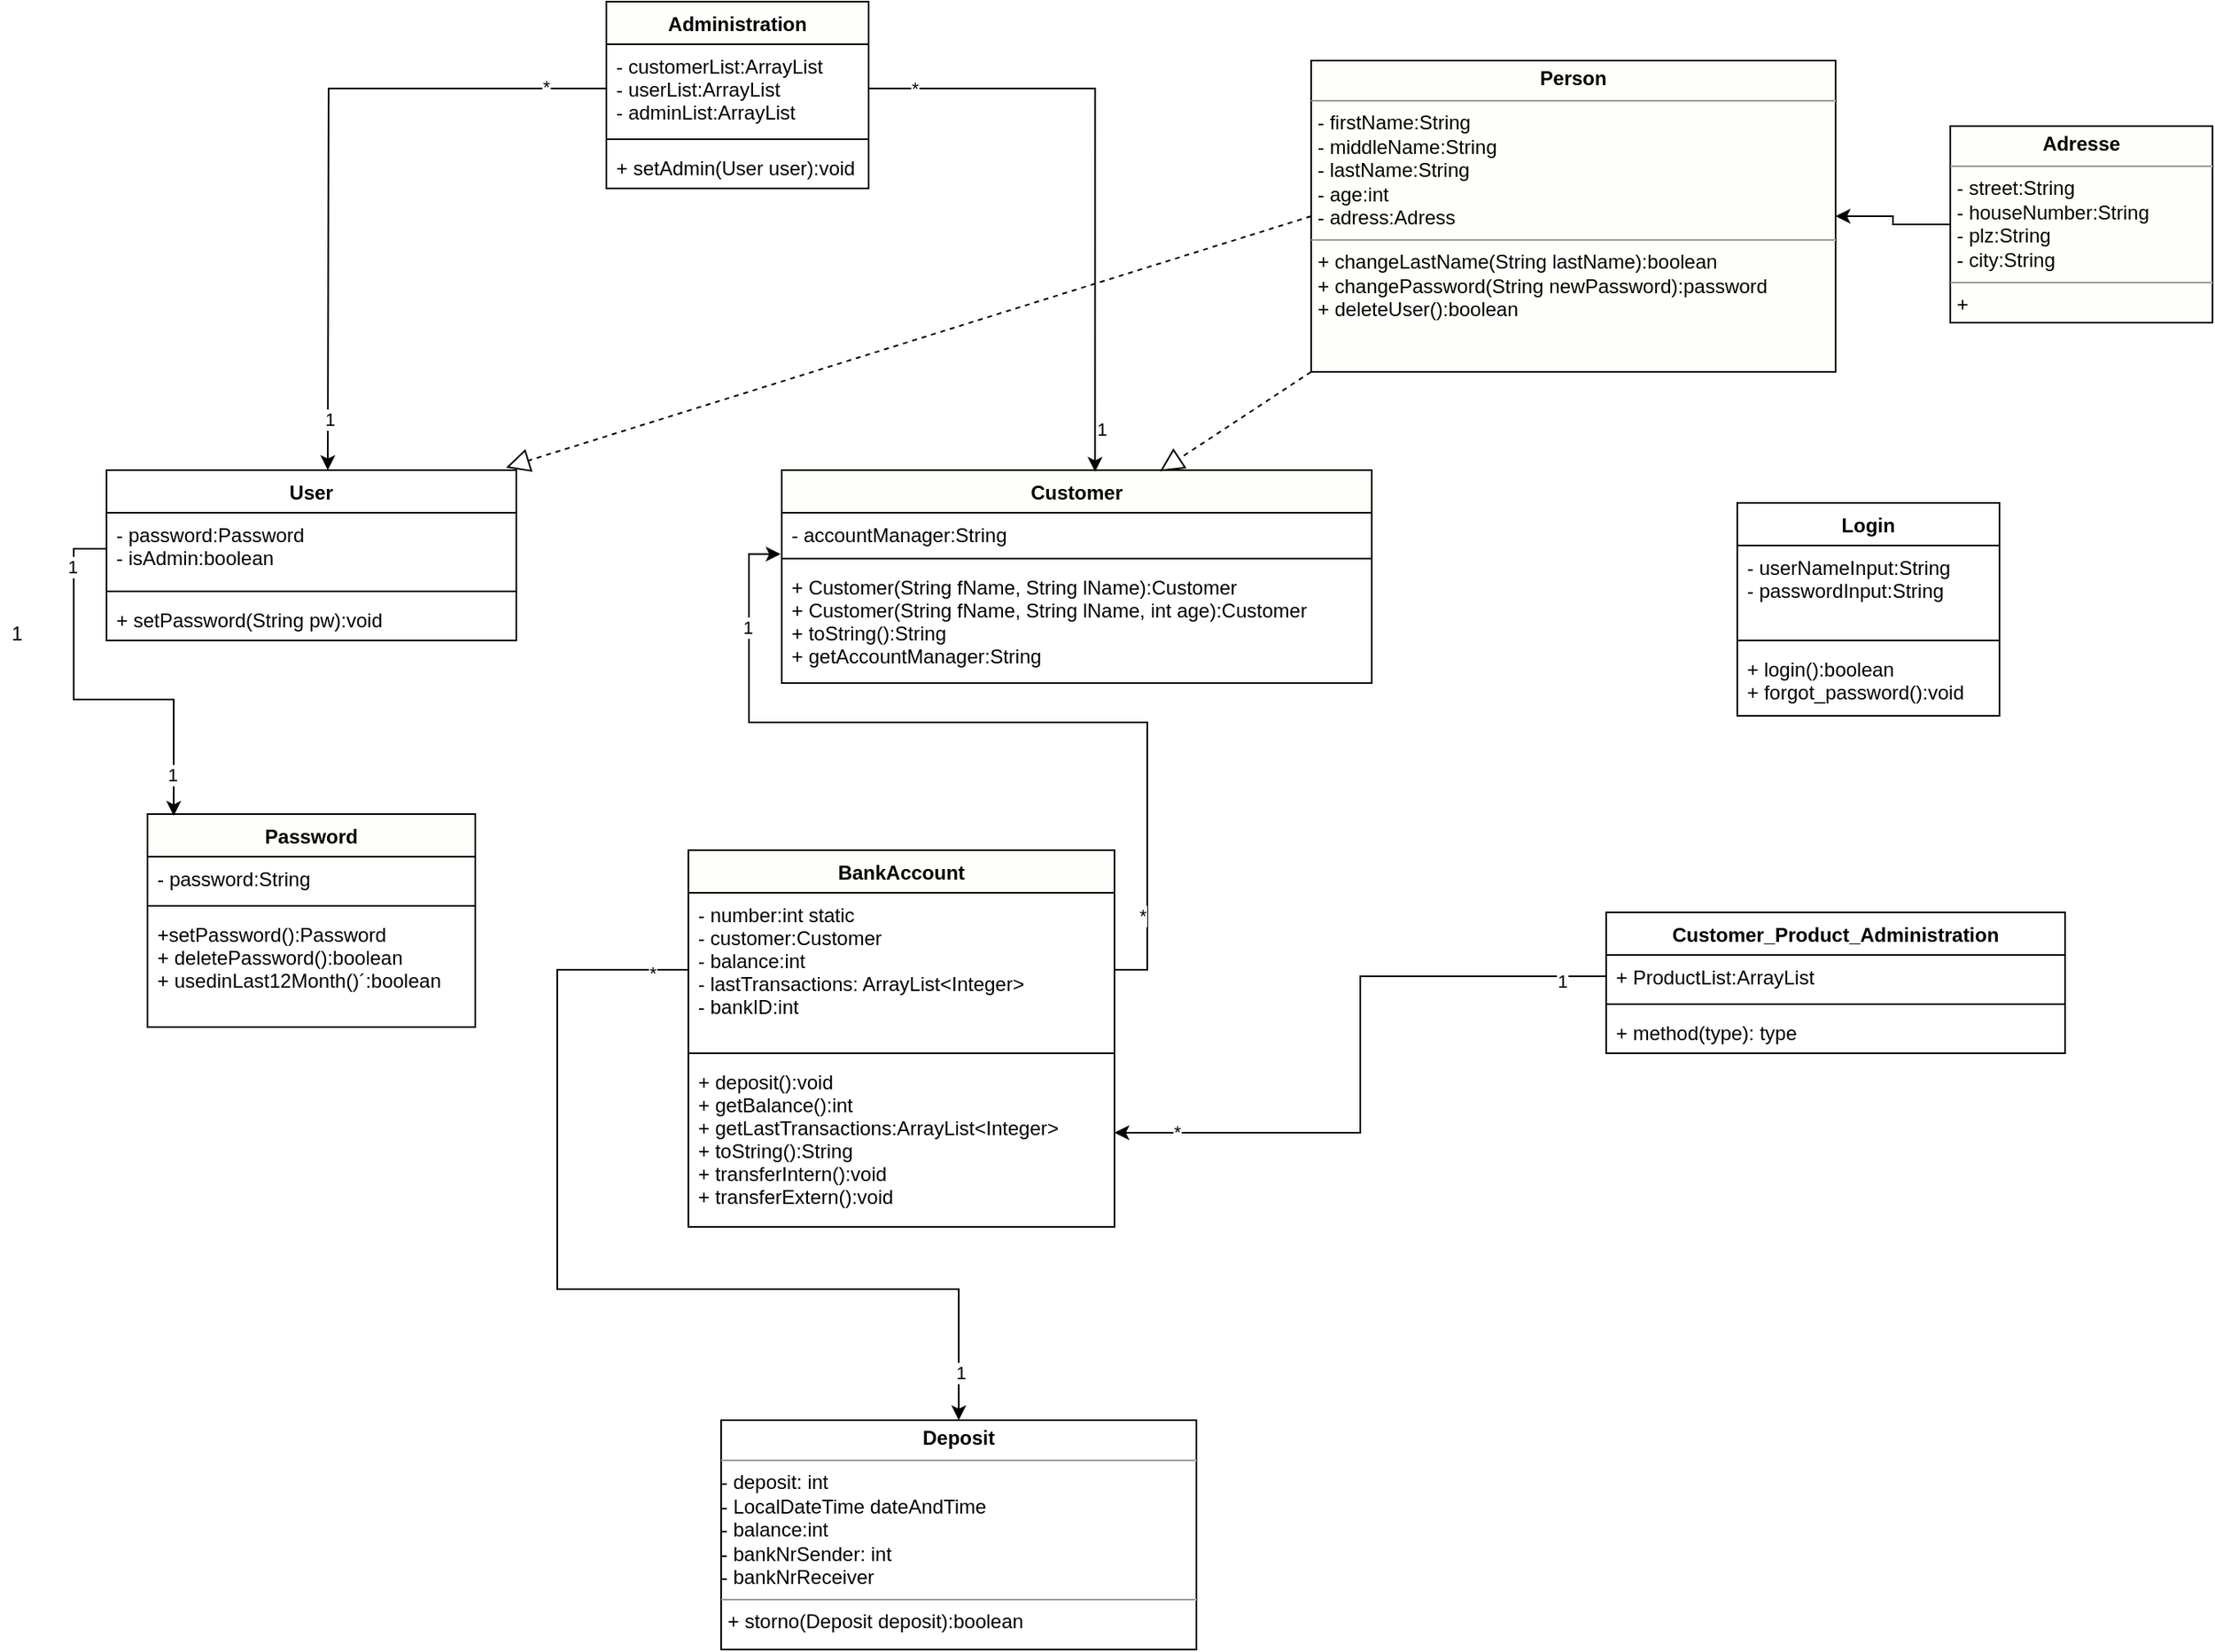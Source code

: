 <mxfile version="14.5.8" type="github" pages="3">
  <diagram id="5WvE_TeE9GjP7bDvHqvS" name="Classes">
    <mxGraphModel dx="1639" dy="2072" grid="1" gridSize="10" guides="1" tooltips="1" connect="1" arrows="1" fold="1" page="1" pageScale="1" pageWidth="827" pageHeight="1169" math="0" shadow="0">
      <root>
        <mxCell id="0" />
        <mxCell id="1" parent="0" />
        <mxCell id="yAYhWzeGtVgSM8NESJbi-16" value="Login" style="swimlane;fontStyle=1;align=center;verticalAlign=top;childLayout=stackLayout;horizontal=1;startSize=26;horizontalStack=0;resizeParent=1;resizeParentMax=0;resizeLast=0;collapsible=1;marginBottom=0;" parent="1" vertex="1">
          <mxGeometry x="1050" y="220" width="160" height="130" as="geometry" />
        </mxCell>
        <mxCell id="yAYhWzeGtVgSM8NESJbi-17" value="- userNameInput:String&#xa;- passwordInput:String" style="text;strokeColor=none;fillColor=none;align=left;verticalAlign=top;spacingLeft=4;spacingRight=4;overflow=hidden;rotatable=0;points=[[0,0.5],[1,0.5]];portConstraint=eastwest;" parent="yAYhWzeGtVgSM8NESJbi-16" vertex="1">
          <mxGeometry y="26" width="160" height="54" as="geometry" />
        </mxCell>
        <mxCell id="yAYhWzeGtVgSM8NESJbi-18" value="" style="line;strokeWidth=1;fillColor=none;align=left;verticalAlign=middle;spacingTop=-1;spacingLeft=3;spacingRight=3;rotatable=0;labelPosition=right;points=[];portConstraint=eastwest;" parent="yAYhWzeGtVgSM8NESJbi-16" vertex="1">
          <mxGeometry y="80" width="160" height="8" as="geometry" />
        </mxCell>
        <mxCell id="yAYhWzeGtVgSM8NESJbi-19" value="+ login():boolean&#xa;+ forgot_password():void&#xa;" style="text;strokeColor=none;fillColor=none;align=left;verticalAlign=top;spacingLeft=4;spacingRight=4;overflow=hidden;rotatable=0;points=[[0,0.5],[1,0.5]];portConstraint=eastwest;" parent="yAYhWzeGtVgSM8NESJbi-16" vertex="1">
          <mxGeometry y="88" width="160" height="42" as="geometry" />
        </mxCell>
        <mxCell id="QmFmvsBYAUK9m0hf4N-G-2" value="Password" style="swimlane;fontStyle=1;align=center;verticalAlign=top;childLayout=stackLayout;horizontal=1;startSize=26;horizontalStack=0;resizeParent=1;resizeParentMax=0;resizeLast=0;collapsible=1;marginBottom=0;fillColor=#FEFFFA;" parent="1" vertex="1">
          <mxGeometry x="80" y="410" width="200" height="130" as="geometry" />
        </mxCell>
        <mxCell id="QmFmvsBYAUK9m0hf4N-G-3" value="- password:String" style="text;strokeColor=none;fillColor=none;align=left;verticalAlign=top;spacingLeft=4;spacingRight=4;overflow=hidden;rotatable=0;points=[[0,0.5],[1,0.5]];portConstraint=eastwest;" parent="QmFmvsBYAUK9m0hf4N-G-2" vertex="1">
          <mxGeometry y="26" width="200" height="26" as="geometry" />
        </mxCell>
        <mxCell id="QmFmvsBYAUK9m0hf4N-G-4" value="" style="line;strokeWidth=1;fillColor=none;align=left;verticalAlign=middle;spacingTop=-1;spacingLeft=3;spacingRight=3;rotatable=0;labelPosition=right;points=[];portConstraint=eastwest;" parent="QmFmvsBYAUK9m0hf4N-G-2" vertex="1">
          <mxGeometry y="52" width="200" height="8" as="geometry" />
        </mxCell>
        <mxCell id="QmFmvsBYAUK9m0hf4N-G-5" value="+setPassword():Password&#xa;+ deletePassword():boolean&#xa;+ usedinLast12Month()´:boolean" style="text;strokeColor=none;fillColor=none;align=left;verticalAlign=top;spacingLeft=4;spacingRight=4;overflow=hidden;rotatable=0;points=[[0,0.5],[1,0.5]];portConstraint=eastwest;" parent="QmFmvsBYAUK9m0hf4N-G-2" vertex="1">
          <mxGeometry y="60" width="200" height="70" as="geometry" />
        </mxCell>
        <mxCell id="8Pk3aCnCF4FakZzgmtOB-1" value="1" style="text;html=1;align=center;verticalAlign=middle;resizable=0;points=[];autosize=1;strokeColor=none;" parent="1" vertex="1">
          <mxGeometry x="-10" y="290" width="20" height="20" as="geometry" />
        </mxCell>
        <mxCell id="8Pk3aCnCF4FakZzgmtOB-2" value="BankAccount" style="swimlane;fontStyle=1;align=center;verticalAlign=top;childLayout=stackLayout;horizontal=1;startSize=26;horizontalStack=0;resizeParent=1;resizeParentMax=0;resizeLast=0;collapsible=1;marginBottom=0;fillColor=#FEFFFA;" parent="1" vertex="1">
          <mxGeometry x="410" y="432" width="260" height="230" as="geometry" />
        </mxCell>
        <mxCell id="8Pk3aCnCF4FakZzgmtOB-3" value="- number:int static&#xa;- customer:Customer&#xa;- balance:int&#xa;- lastTransactions: ArrayList&lt;Integer&gt;&#xa;- bankID:int&#xa;" style="text;strokeColor=none;fillColor=none;align=left;verticalAlign=top;spacingLeft=4;spacingRight=4;overflow=hidden;rotatable=0;points=[[0,0.5],[1,0.5]];portConstraint=eastwest;" parent="8Pk3aCnCF4FakZzgmtOB-2" vertex="1">
          <mxGeometry y="26" width="260" height="94" as="geometry" />
        </mxCell>
        <mxCell id="8Pk3aCnCF4FakZzgmtOB-4" value="" style="line;strokeWidth=1;fillColor=none;align=left;verticalAlign=middle;spacingTop=-1;spacingLeft=3;spacingRight=3;rotatable=0;labelPosition=right;points=[];portConstraint=eastwest;" parent="8Pk3aCnCF4FakZzgmtOB-2" vertex="1">
          <mxGeometry y="120" width="260" height="8" as="geometry" />
        </mxCell>
        <mxCell id="8Pk3aCnCF4FakZzgmtOB-5" value="+ deposit():void&#xa;+ getBalance():int&#xa;+ getLastTransactions:ArrayList&lt;Integer&gt;&#xa;+ toString():String&#xa;+ transferIntern():void&#xa;+ transferExtern():void&#xa;&#xa;&#xa;" style="text;strokeColor=none;fillColor=none;align=left;verticalAlign=top;spacingLeft=4;spacingRight=4;overflow=hidden;rotatable=0;points=[[0,0.5],[1,0.5]];portConstraint=eastwest;" parent="8Pk3aCnCF4FakZzgmtOB-2" vertex="1">
          <mxGeometry y="128" width="260" height="102" as="geometry" />
        </mxCell>
        <mxCell id="8Pk3aCnCF4FakZzgmtOB-6" value="Customer" style="swimlane;fontStyle=1;align=center;verticalAlign=top;childLayout=stackLayout;horizontal=1;startSize=26;horizontalStack=0;resizeParent=1;resizeParentMax=0;resizeLast=0;collapsible=1;marginBottom=0;fillColor=#FEFFFA;" parent="1" vertex="1">
          <mxGeometry x="467" y="200" width="360" height="130" as="geometry" />
        </mxCell>
        <mxCell id="8Pk3aCnCF4FakZzgmtOB-7" value="- accountManager:String&#xa;" style="text;strokeColor=none;fillColor=none;align=left;verticalAlign=top;spacingLeft=4;spacingRight=4;overflow=hidden;rotatable=0;points=[[0,0.5],[1,0.5]];portConstraint=eastwest;" parent="8Pk3aCnCF4FakZzgmtOB-6" vertex="1">
          <mxGeometry y="26" width="360" height="24" as="geometry" />
        </mxCell>
        <mxCell id="8Pk3aCnCF4FakZzgmtOB-8" value="" style="line;strokeWidth=1;fillColor=none;align=left;verticalAlign=middle;spacingTop=-1;spacingLeft=3;spacingRight=3;rotatable=0;labelPosition=right;points=[];portConstraint=eastwest;" parent="8Pk3aCnCF4FakZzgmtOB-6" vertex="1">
          <mxGeometry y="50" width="360" height="8" as="geometry" />
        </mxCell>
        <mxCell id="8Pk3aCnCF4FakZzgmtOB-9" value="+ Customer(String fName, String lName):Customer&#xa;+ Customer(String fName, String lName, int age):Customer&#xa;+ toString():String&#xa;+ getAccountManager:String&#xa;" style="text;strokeColor=none;fillColor=none;align=left;verticalAlign=top;spacingLeft=4;spacingRight=4;overflow=hidden;rotatable=0;points=[[0,0.5],[1,0.5]];portConstraint=eastwest;" parent="8Pk3aCnCF4FakZzgmtOB-6" vertex="1">
          <mxGeometry y="58" width="360" height="72" as="geometry" />
        </mxCell>
        <mxCell id="8Pk3aCnCF4FakZzgmtOB-10" style="edgeStyle=orthogonalEdgeStyle;rounded=0;orthogonalLoop=1;jettySize=auto;html=1;entryX=-0.002;entryY=1.052;entryDx=0;entryDy=0;entryPerimeter=0;" parent="1" source="8Pk3aCnCF4FakZzgmtOB-3" target="8Pk3aCnCF4FakZzgmtOB-7" edge="1">
          <mxGeometry relative="1" as="geometry" />
        </mxCell>
        <mxCell id="8Pk3aCnCF4FakZzgmtOB-11" value="1" style="edgeLabel;html=1;align=center;verticalAlign=middle;resizable=0;points=[];" parent="8Pk3aCnCF4FakZzgmtOB-10" vertex="1" connectable="0">
          <mxGeometry x="0.763" y="1" relative="1" as="geometry">
            <mxPoint as="offset" />
          </mxGeometry>
        </mxCell>
        <mxCell id="8Pk3aCnCF4FakZzgmtOB-12" value="*" style="edgeLabel;html=1;align=center;verticalAlign=middle;resizable=0;points=[];" parent="8Pk3aCnCF4FakZzgmtOB-10" vertex="1" connectable="0">
          <mxGeometry x="-0.803" y="3" relative="1" as="geometry">
            <mxPoint as="offset" />
          </mxGeometry>
        </mxCell>
        <mxCell id="a04i6aq1lrujuW8QD35m-1" value="Administration" style="swimlane;fontStyle=1;align=center;verticalAlign=top;childLayout=stackLayout;horizontal=1;startSize=26;horizontalStack=0;resizeParent=1;resizeParentMax=0;resizeLast=0;collapsible=1;marginBottom=0;fillColor=#FEFFFA;" parent="1" vertex="1">
          <mxGeometry x="360" y="-86" width="160" height="114" as="geometry" />
        </mxCell>
        <mxCell id="a04i6aq1lrujuW8QD35m-2" value="- customerList:ArrayList&#xa;- userList:ArrayList&#xa;- adminList:ArrayList&#xa;&#xa;" style="text;strokeColor=none;fillColor=none;align=left;verticalAlign=top;spacingLeft=4;spacingRight=4;overflow=hidden;rotatable=0;points=[[0,0.5],[1,0.5]];portConstraint=eastwest;" parent="a04i6aq1lrujuW8QD35m-1" vertex="1">
          <mxGeometry y="26" width="160" height="54" as="geometry" />
        </mxCell>
        <mxCell id="a04i6aq1lrujuW8QD35m-3" value="" style="line;strokeWidth=1;fillColor=none;align=left;verticalAlign=middle;spacingTop=-1;spacingLeft=3;spacingRight=3;rotatable=0;labelPosition=right;points=[];portConstraint=eastwest;" parent="a04i6aq1lrujuW8QD35m-1" vertex="1">
          <mxGeometry y="80" width="160" height="8" as="geometry" />
        </mxCell>
        <mxCell id="a04i6aq1lrujuW8QD35m-4" value="+ setAdmin(User user):void" style="text;strokeColor=none;fillColor=none;align=left;verticalAlign=top;spacingLeft=4;spacingRight=4;overflow=hidden;rotatable=0;points=[[0,0.5],[1,0.5]];portConstraint=eastwest;" parent="a04i6aq1lrujuW8QD35m-1" vertex="1">
          <mxGeometry y="88" width="160" height="26" as="geometry" />
        </mxCell>
        <mxCell id="a04i6aq1lrujuW8QD35m-11" value="&lt;p style=&quot;margin: 0px ; margin-top: 4px ; text-align: center&quot;&gt;&lt;b&gt;Person&lt;/b&gt;&lt;/p&gt;&lt;hr size=&quot;1&quot;&gt;&lt;p style=&quot;margin: 0px ; margin-left: 4px&quot;&gt;- firstName:String&lt;br&gt;- middleName:String&lt;br&gt;- lastName:String&lt;br&gt;- age:int&lt;/p&gt;&lt;p style=&quot;margin: 0px ; margin-left: 4px&quot;&gt;- adress:Adress&lt;br&gt;&lt;/p&gt;&lt;hr size=&quot;1&quot;&gt;&lt;p style=&quot;margin: 0px ; margin-left: 4px&quot;&gt;+ changeLastName(String lastName):boolean&lt;br&gt;+ changePassword(String newPassword):password&lt;br&gt;+ deleteUser():boolean&lt;/p&gt;" style="verticalAlign=top;align=left;overflow=fill;fontSize=12;fontFamily=Helvetica;html=1;fillColor=#FEFFFA;" parent="1" vertex="1">
          <mxGeometry x="790" y="-50" width="320" height="190" as="geometry" />
        </mxCell>
        <mxCell id="a04i6aq1lrujuW8QD35m-13" style="edgeStyle=orthogonalEdgeStyle;rounded=0;orthogonalLoop=1;jettySize=auto;html=1;entryX=1;entryY=0.5;entryDx=0;entryDy=0;" parent="1" source="a04i6aq1lrujuW8QD35m-12" target="a04i6aq1lrujuW8QD35m-11" edge="1">
          <mxGeometry relative="1" as="geometry" />
        </mxCell>
        <mxCell id="a04i6aq1lrujuW8QD35m-12" value="&lt;p style=&quot;margin: 0px ; margin-top: 4px ; text-align: center&quot;&gt;&lt;b&gt;Adresse&lt;/b&gt;&lt;br&gt;&lt;/p&gt;&lt;hr size=&quot;1&quot;&gt;&lt;p style=&quot;margin: 0px ; margin-left: 4px&quot;&gt;- street:String&lt;/p&gt;&lt;p style=&quot;margin: 0px ; margin-left: 4px&quot;&gt;- houseNumber:String&lt;br&gt;&lt;/p&gt;&lt;p style=&quot;margin: 0px ; margin-left: 4px&quot;&gt;- plz:String&lt;br&gt;- city:String&lt;br&gt;&lt;/p&gt;&lt;hr size=&quot;1&quot;&gt;&lt;p style=&quot;margin: 0px ; margin-left: 4px&quot;&gt;+&lt;br&gt;&lt;/p&gt;" style="verticalAlign=top;align=left;overflow=fill;fontSize=12;fontFamily=Helvetica;html=1;fillColor=#FEFFFA;" parent="1" vertex="1">
          <mxGeometry x="1180" y="-10" width="160" height="120" as="geometry" />
        </mxCell>
        <mxCell id="a04i6aq1lrujuW8QD35m-14" value="" style="endArrow=block;dashed=1;endFill=0;endSize=12;html=1;exitX=0;exitY=0.5;exitDx=0;exitDy=0;entryX=0.84;entryY=-0.013;entryDx=0;entryDy=0;entryPerimeter=0;" parent="1" source="a04i6aq1lrujuW8QD35m-11" edge="1">
          <mxGeometry width="160" relative="1" as="geometry">
            <mxPoint x="430" y="230" as="sourcePoint" />
            <mxPoint x="298.8" y="198.44" as="targetPoint" />
          </mxGeometry>
        </mxCell>
        <mxCell id="a04i6aq1lrujuW8QD35m-16" value="" style="endArrow=block;dashed=1;endFill=0;endSize=12;html=1;exitX=0;exitY=1;exitDx=0;exitDy=0;entryX=0.641;entryY=0.006;entryDx=0;entryDy=0;entryPerimeter=0;" parent="1" source="a04i6aq1lrujuW8QD35m-11" target="8Pk3aCnCF4FakZzgmtOB-6" edge="1">
          <mxGeometry width="160" relative="1" as="geometry">
            <mxPoint x="500" y="230" as="sourcePoint" />
            <mxPoint x="660" y="230" as="targetPoint" />
          </mxGeometry>
        </mxCell>
        <mxCell id="coRtvtD0GCeNzQJzUAHE-1" value="Customer_Product_Administration&#xa;" style="swimlane;fontStyle=1;align=center;verticalAlign=top;childLayout=stackLayout;horizontal=1;startSize=26;horizontalStack=0;resizeParent=1;resizeParentMax=0;resizeLast=0;collapsible=1;marginBottom=0;" parent="1" vertex="1">
          <mxGeometry x="970" y="470" width="280" height="86" as="geometry" />
        </mxCell>
        <mxCell id="coRtvtD0GCeNzQJzUAHE-2" value="+ ProductList:ArrayList" style="text;strokeColor=none;fillColor=none;align=left;verticalAlign=top;spacingLeft=4;spacingRight=4;overflow=hidden;rotatable=0;points=[[0,0.5],[1,0.5]];portConstraint=eastwest;" parent="coRtvtD0GCeNzQJzUAHE-1" vertex="1">
          <mxGeometry y="26" width="280" height="26" as="geometry" />
        </mxCell>
        <mxCell id="coRtvtD0GCeNzQJzUAHE-3" value="" style="line;strokeWidth=1;fillColor=none;align=left;verticalAlign=middle;spacingTop=-1;spacingLeft=3;spacingRight=3;rotatable=0;labelPosition=right;points=[];portConstraint=eastwest;" parent="coRtvtD0GCeNzQJzUAHE-1" vertex="1">
          <mxGeometry y="52" width="280" height="8" as="geometry" />
        </mxCell>
        <mxCell id="coRtvtD0GCeNzQJzUAHE-4" value="+ method(type): type" style="text;strokeColor=none;fillColor=none;align=left;verticalAlign=top;spacingLeft=4;spacingRight=4;overflow=hidden;rotatable=0;points=[[0,0.5],[1,0.5]];portConstraint=eastwest;" parent="coRtvtD0GCeNzQJzUAHE-1" vertex="1">
          <mxGeometry y="60" width="280" height="26" as="geometry" />
        </mxCell>
        <mxCell id="coRtvtD0GCeNzQJzUAHE-9" style="edgeStyle=orthogonalEdgeStyle;rounded=0;orthogonalLoop=1;jettySize=auto;html=1;entryX=1;entryY=0.75;entryDx=0;entryDy=0;" parent="1" source="coRtvtD0GCeNzQJzUAHE-2" target="8Pk3aCnCF4FakZzgmtOB-2" edge="1">
          <mxGeometry relative="1" as="geometry" />
        </mxCell>
        <mxCell id="coRtvtD0GCeNzQJzUAHE-10" value="*" style="edgeLabel;html=1;align=center;verticalAlign=middle;resizable=0;points=[];" parent="coRtvtD0GCeNzQJzUAHE-9" vertex="1" connectable="0">
          <mxGeometry x="0.808" y="-1" relative="1" as="geometry">
            <mxPoint as="offset" />
          </mxGeometry>
        </mxCell>
        <mxCell id="coRtvtD0GCeNzQJzUAHE-11" value="1" style="edgeLabel;html=1;align=center;verticalAlign=middle;resizable=0;points=[];" parent="coRtvtD0GCeNzQJzUAHE-9" vertex="1" connectable="0">
          <mxGeometry x="-0.864" y="3" relative="1" as="geometry">
            <mxPoint as="offset" />
          </mxGeometry>
        </mxCell>
        <mxCell id="coRtvtD0GCeNzQJzUAHE-12" style="edgeStyle=orthogonalEdgeStyle;rounded=0;orthogonalLoop=1;jettySize=auto;html=1;entryX=0.531;entryY=0.008;entryDx=0;entryDy=0;entryPerimeter=0;" parent="1" source="a04i6aq1lrujuW8QD35m-2" target="8Pk3aCnCF4FakZzgmtOB-6" edge="1">
          <mxGeometry relative="1" as="geometry" />
        </mxCell>
        <mxCell id="coRtvtD0GCeNzQJzUAHE-13" value="*" style="edgeLabel;html=1;align=center;verticalAlign=middle;resizable=0;points=[];" parent="coRtvtD0GCeNzQJzUAHE-12" vertex="1" connectable="0">
          <mxGeometry x="-0.85" relative="1" as="geometry">
            <mxPoint as="offset" />
          </mxGeometry>
        </mxCell>
        <mxCell id="coRtvtD0GCeNzQJzUAHE-14" value="1" style="edgeLabel;html=1;align=center;verticalAlign=middle;resizable=0;points=[];" parent="coRtvtD0GCeNzQJzUAHE-12" vertex="1" connectable="0">
          <mxGeometry x="0.86" y="4" relative="1" as="geometry">
            <mxPoint as="offset" />
          </mxGeometry>
        </mxCell>
        <mxCell id="coRtvtD0GCeNzQJzUAHE-15" style="edgeStyle=orthogonalEdgeStyle;rounded=0;orthogonalLoop=1;jettySize=auto;html=1;entryX=0.5;entryY=0;entryDx=0;entryDy=0;" parent="1" source="a04i6aq1lrujuW8QD35m-2" edge="1">
          <mxGeometry relative="1" as="geometry">
            <mxPoint x="190" y="200" as="targetPoint" />
          </mxGeometry>
        </mxCell>
        <mxCell id="coRtvtD0GCeNzQJzUAHE-16" value="*" style="edgeLabel;html=1;align=center;verticalAlign=middle;resizable=0;points=[];" parent="coRtvtD0GCeNzQJzUAHE-15" vertex="1" connectable="0">
          <mxGeometry x="-0.816" y="-1" relative="1" as="geometry">
            <mxPoint as="offset" />
          </mxGeometry>
        </mxCell>
        <mxCell id="coRtvtD0GCeNzQJzUAHE-17" value="1" style="edgeLabel;html=1;align=center;verticalAlign=middle;resizable=0;points=[];" parent="coRtvtD0GCeNzQJzUAHE-15" vertex="1" connectable="0">
          <mxGeometry x="0.846" y="1" relative="1" as="geometry">
            <mxPoint as="offset" />
          </mxGeometry>
        </mxCell>
        <mxCell id="coRtvtD0GCeNzQJzUAHE-19" value="&lt;p style=&quot;margin: 0px ; margin-top: 4px ; text-align: center&quot;&gt;&lt;b&gt;Deposit&lt;/b&gt;&lt;br&gt;&lt;/p&gt;&lt;hr size=&quot;1&quot;&gt;&lt;div&gt;- deposit: int&lt;br&gt;&lt;/div&gt;&lt;div&gt;- LocalDateTime dateAndTime&lt;/div&gt;&lt;div&gt;- balance:int&lt;/div&gt;&lt;div&gt;- bankNrSender: int&lt;br&gt;- bankNrReceiver&lt;br&gt;&lt;/div&gt;&lt;hr size=&quot;1&quot;&gt;&lt;p style=&quot;margin: 0px ; margin-left: 4px&quot;&gt;+ storno(Deposit deposit):boolean&lt;br&gt;&lt;/p&gt;" style="verticalAlign=top;align=left;overflow=fill;fontSize=12;fontFamily=Helvetica;html=1;" parent="1" vertex="1">
          <mxGeometry x="430" y="780" width="290" height="140" as="geometry" />
        </mxCell>
        <mxCell id="T78ujTQkhxxxkoKut3GN-2" style="edgeStyle=orthogonalEdgeStyle;rounded=0;orthogonalLoop=1;jettySize=auto;html=1;entryX=0.5;entryY=0;entryDx=0;entryDy=0;" parent="1" source="8Pk3aCnCF4FakZzgmtOB-3" target="coRtvtD0GCeNzQJzUAHE-19" edge="1">
          <mxGeometry relative="1" as="geometry">
            <Array as="points">
              <mxPoint x="330" y="505" />
              <mxPoint x="330" y="700" />
              <mxPoint x="575" y="700" />
            </Array>
          </mxGeometry>
        </mxCell>
        <mxCell id="T78ujTQkhxxxkoKut3GN-3" value="*" style="edgeLabel;html=1;align=center;verticalAlign=middle;resizable=0;points=[];" parent="T78ujTQkhxxxkoKut3GN-2" vertex="1" connectable="0">
          <mxGeometry x="-0.923" y="2" relative="1" as="geometry">
            <mxPoint x="1" as="offset" />
          </mxGeometry>
        </mxCell>
        <mxCell id="T78ujTQkhxxxkoKut3GN-4" value="1" style="edgeLabel;html=1;align=center;verticalAlign=middle;resizable=0;points=[];" parent="T78ujTQkhxxxkoKut3GN-2" vertex="1" connectable="0">
          <mxGeometry x="0.901" y="1" relative="1" as="geometry">
            <mxPoint as="offset" />
          </mxGeometry>
        </mxCell>
        <mxCell id="T78ujTQkhxxxkoKut3GN-5" value="User" style="swimlane;fontStyle=1;align=center;verticalAlign=top;childLayout=stackLayout;horizontal=1;startSize=26;horizontalStack=0;resizeParent=1;resizeParentMax=0;resizeLast=0;collapsible=1;marginBottom=0;" parent="1" vertex="1">
          <mxGeometry x="55" y="200" width="250" height="104" as="geometry" />
        </mxCell>
        <mxCell id="T78ujTQkhxxxkoKut3GN-6" value="- password:Password&#xa;- isAdmin:boolean&#xa;" style="text;strokeColor=none;fillColor=none;align=left;verticalAlign=top;spacingLeft=4;spacingRight=4;overflow=hidden;rotatable=0;points=[[0,0.5],[1,0.5]];portConstraint=eastwest;" parent="T78ujTQkhxxxkoKut3GN-5" vertex="1">
          <mxGeometry y="26" width="250" height="44" as="geometry" />
        </mxCell>
        <mxCell id="T78ujTQkhxxxkoKut3GN-7" value="" style="line;strokeWidth=1;fillColor=none;align=left;verticalAlign=middle;spacingTop=-1;spacingLeft=3;spacingRight=3;rotatable=0;labelPosition=right;points=[];portConstraint=eastwest;" parent="T78ujTQkhxxxkoKut3GN-5" vertex="1">
          <mxGeometry y="70" width="250" height="8" as="geometry" />
        </mxCell>
        <mxCell id="T78ujTQkhxxxkoKut3GN-8" value="+ setPassword(String pw):void" style="text;strokeColor=none;fillColor=none;align=left;verticalAlign=top;spacingLeft=4;spacingRight=4;overflow=hidden;rotatable=0;points=[[0,0.5],[1,0.5]];portConstraint=eastwest;" parent="T78ujTQkhxxxkoKut3GN-5" vertex="1">
          <mxGeometry y="78" width="250" height="26" as="geometry" />
        </mxCell>
        <mxCell id="T78ujTQkhxxxkoKut3GN-10" style="edgeStyle=orthogonalEdgeStyle;rounded=0;orthogonalLoop=1;jettySize=auto;html=1;entryX=0.08;entryY=0.008;entryDx=0;entryDy=0;entryPerimeter=0;" parent="1" source="T78ujTQkhxxxkoKut3GN-6" target="QmFmvsBYAUK9m0hf4N-G-2" edge="1">
          <mxGeometry relative="1" as="geometry" />
        </mxCell>
        <mxCell id="T78ujTQkhxxxkoKut3GN-11" value="1" style="edgeLabel;html=1;align=center;verticalAlign=middle;resizable=0;points=[];" parent="T78ujTQkhxxxkoKut3GN-10" vertex="1" connectable="0">
          <mxGeometry x="-0.747" y="-1" relative="1" as="geometry">
            <mxPoint as="offset" />
          </mxGeometry>
        </mxCell>
        <mxCell id="T78ujTQkhxxxkoKut3GN-12" value="1" style="edgeLabel;html=1;align=center;verticalAlign=middle;resizable=0;points=[];" parent="T78ujTQkhxxxkoKut3GN-10" vertex="1" connectable="0">
          <mxGeometry x="0.794" y="-1" relative="1" as="geometry">
            <mxPoint as="offset" />
          </mxGeometry>
        </mxCell>
      </root>
    </mxGraphModel>
  </diagram>
  <diagram id="vHmOPJeJbX0OVW7oPPSt" name="Use Case">
    <mxGraphModel dx="572" dy="903" grid="1" gridSize="10" guides="1" tooltips="1" connect="1" arrows="1" fold="1" page="1" pageScale="1" pageWidth="827" pageHeight="1169" math="0" shadow="0">
      <root>
        <mxCell id="63PPgOzyXpiEod-4MCjg-0" />
        <mxCell id="63PPgOzyXpiEod-4MCjg-1" parent="63PPgOzyXpiEod-4MCjg-0" />
        <mxCell id="md37uZJamLbwJpJN7hos-7" style="edgeStyle=orthogonalEdgeStyle;rounded=0;orthogonalLoop=1;jettySize=auto;html=1;" parent="63PPgOzyXpiEod-4MCjg-1" source="nu3Nz8jD-Tqhlq5qlsEE-3" target="md37uZJamLbwJpJN7hos-6" edge="1">
          <mxGeometry relative="1" as="geometry" />
        </mxCell>
        <mxCell id="nu3Nz8jD-Tqhlq5qlsEE-3" value="User" style="shape=umlActor;verticalLabelPosition=bottom;verticalAlign=top;html=1;" parent="63PPgOzyXpiEod-4MCjg-1" vertex="1">
          <mxGeometry x="60" y="360" width="60" height="120" as="geometry" />
        </mxCell>
        <mxCell id="md37uZJamLbwJpJN7hos-9" style="edgeStyle=orthogonalEdgeStyle;rounded=0;orthogonalLoop=1;jettySize=auto;html=1;" parent="63PPgOzyXpiEod-4MCjg-1" source="md37uZJamLbwJpJN7hos-6" edge="1">
          <mxGeometry relative="1" as="geometry">
            <mxPoint x="360" y="420" as="targetPoint" />
          </mxGeometry>
        </mxCell>
        <mxCell id="md37uZJamLbwJpJN7hos-6" value="Login" style="strokeWidth=2;html=1;shape=mxgraph.flowchart.terminator;whiteSpace=wrap;fillColor=#FEFFFA;" parent="63PPgOzyXpiEod-4MCjg-1" vertex="1">
          <mxGeometry x="200" y="395" width="120" height="50" as="geometry" />
        </mxCell>
        <mxCell id="md37uZJamLbwJpJN7hos-21" style="edgeStyle=orthogonalEdgeStyle;rounded=0;orthogonalLoop=1;jettySize=auto;html=1;entryX=0;entryY=0.5;entryDx=0;entryDy=0;entryPerimeter=0;" parent="63PPgOzyXpiEod-4MCjg-1" source="md37uZJamLbwJpJN7hos-8" target="md37uZJamLbwJpJN7hos-20" edge="1">
          <mxGeometry relative="1" as="geometry" />
        </mxCell>
        <mxCell id="md37uZJamLbwJpJN7hos-8" value="ViewCustomer Data" style="strokeWidth=2;html=1;shape=mxgraph.flowchart.start_1;whiteSpace=wrap;fillColor=#FEFFFA;" parent="63PPgOzyXpiEod-4MCjg-1" vertex="1">
          <mxGeometry x="550" y="260" width="150" height="60" as="geometry" />
        </mxCell>
        <mxCell id="md37uZJamLbwJpJN7hos-11" style="edgeStyle=orthogonalEdgeStyle;rounded=0;orthogonalLoop=1;jettySize=auto;html=1;entryX=0;entryY=0.5;entryDx=0;entryDy=0;entryPerimeter=0;" parent="63PPgOzyXpiEod-4MCjg-1" source="md37uZJamLbwJpJN7hos-10" target="md37uZJamLbwJpJN7hos-8" edge="1">
          <mxGeometry relative="1" as="geometry" />
        </mxCell>
        <mxCell id="md37uZJamLbwJpJN7hos-13" style="edgeStyle=orthogonalEdgeStyle;rounded=0;orthogonalLoop=1;jettySize=auto;html=1;entryX=0;entryY=0.5;entryDx=0;entryDy=0;entryPerimeter=0;" parent="63PPgOzyXpiEod-4MCjg-1" source="md37uZJamLbwJpJN7hos-10" target="md37uZJamLbwJpJN7hos-12" edge="1">
          <mxGeometry relative="1" as="geometry" />
        </mxCell>
        <mxCell id="md37uZJamLbwJpJN7hos-15" style="edgeStyle=orthogonalEdgeStyle;rounded=0;orthogonalLoop=1;jettySize=auto;html=1;" parent="63PPgOzyXpiEod-4MCjg-1" source="md37uZJamLbwJpJN7hos-10" target="md37uZJamLbwJpJN7hos-14" edge="1">
          <mxGeometry relative="1" as="geometry" />
        </mxCell>
        <mxCell id="md37uZJamLbwJpJN7hos-17" style="edgeStyle=orthogonalEdgeStyle;rounded=0;orthogonalLoop=1;jettySize=auto;html=1;" parent="63PPgOzyXpiEod-4MCjg-1" source="md37uZJamLbwJpJN7hos-10" target="md37uZJamLbwJpJN7hos-16" edge="1">
          <mxGeometry relative="1" as="geometry" />
        </mxCell>
        <mxCell id="md37uZJamLbwJpJN7hos-19" style="edgeStyle=orthogonalEdgeStyle;rounded=0;orthogonalLoop=1;jettySize=auto;html=1;entryX=0;entryY=0.5;entryDx=0;entryDy=0;entryPerimeter=0;" parent="63PPgOzyXpiEod-4MCjg-1" source="md37uZJamLbwJpJN7hos-10" target="md37uZJamLbwJpJN7hos-18" edge="1">
          <mxGeometry relative="1" as="geometry" />
        </mxCell>
        <mxCell id="md37uZJamLbwJpJN7hos-24" style="edgeStyle=orthogonalEdgeStyle;rounded=0;orthogonalLoop=1;jettySize=auto;html=1;entryX=0;entryY=0.5;entryDx=0;entryDy=0;entryPerimeter=0;" parent="63PPgOzyXpiEod-4MCjg-1" source="md37uZJamLbwJpJN7hos-10" target="md37uZJamLbwJpJN7hos-23" edge="1">
          <mxGeometry relative="1" as="geometry" />
        </mxCell>
        <mxCell id="md37uZJamLbwJpJN7hos-32" style="edgeStyle=orthogonalEdgeStyle;rounded=0;orthogonalLoop=1;jettySize=auto;html=1;entryX=0;entryY=0.5;entryDx=0;entryDy=0;entryPerimeter=0;" parent="63PPgOzyXpiEod-4MCjg-1" source="md37uZJamLbwJpJN7hos-10" target="md37uZJamLbwJpJN7hos-30" edge="1">
          <mxGeometry relative="1" as="geometry" />
        </mxCell>
        <mxCell id="md37uZJamLbwJpJN7hos-10" value="Main Menu" style="strokeWidth=2;html=1;shape=mxgraph.flowchart.terminator;whiteSpace=wrap;fillColor=#FEFFFA;" parent="63PPgOzyXpiEod-4MCjg-1" vertex="1">
          <mxGeometry x="360" y="395" width="120" height="50" as="geometry" />
        </mxCell>
        <mxCell id="md37uZJamLbwJpJN7hos-22" style="edgeStyle=orthogonalEdgeStyle;rounded=0;orthogonalLoop=1;jettySize=auto;html=1;entryX=0;entryY=0.5;entryDx=0;entryDy=0;entryPerimeter=0;" parent="63PPgOzyXpiEod-4MCjg-1" source="md37uZJamLbwJpJN7hos-12" target="md37uZJamLbwJpJN7hos-20" edge="1">
          <mxGeometry relative="1" as="geometry" />
        </mxCell>
        <mxCell id="md37uZJamLbwJpJN7hos-12" value="Search for Customer" style="strokeWidth=2;html=1;shape=mxgraph.flowchart.start_1;whiteSpace=wrap;fillColor=#FEFFFA;" parent="63PPgOzyXpiEod-4MCjg-1" vertex="1">
          <mxGeometry x="550" y="170" width="150" height="60" as="geometry" />
        </mxCell>
        <mxCell id="md37uZJamLbwJpJN7hos-14" value="Transfer Money (intern)" style="strokeWidth=2;html=1;shape=mxgraph.flowchart.start_1;whiteSpace=wrap;fillColor=#FEFFFA;" parent="63PPgOzyXpiEod-4MCjg-1" vertex="1">
          <mxGeometry x="550" y="350" width="150" height="60" as="geometry" />
        </mxCell>
        <mxCell id="md37uZJamLbwJpJN7hos-16" value="Transfer Money (extern)" style="strokeWidth=2;html=1;shape=mxgraph.flowchart.start_1;whiteSpace=wrap;fillColor=#FEFFFA;" parent="63PPgOzyXpiEod-4MCjg-1" vertex="1">
          <mxGeometry x="550" y="440" width="150" height="60" as="geometry" />
        </mxCell>
        <mxCell id="md37uZJamLbwJpJN7hos-18" value="Cash Deposit" style="strokeWidth=2;html=1;shape=mxgraph.flowchart.start_1;whiteSpace=wrap;fillColor=#FEFFFA;" parent="63PPgOzyXpiEod-4MCjg-1" vertex="1">
          <mxGeometry x="550" y="520" width="150" height="60" as="geometry" />
        </mxCell>
        <mxCell id="md37uZJamLbwJpJN7hos-20" value="Edit Customer Data" style="strokeWidth=2;html=1;shape=mxgraph.flowchart.start_1;whiteSpace=wrap;fillColor=#FEFFFA;" parent="63PPgOzyXpiEod-4MCjg-1" vertex="1">
          <mxGeometry x="770" y="260" width="150" height="60" as="geometry" />
        </mxCell>
        <mxCell id="md37uZJamLbwJpJN7hos-25" style="edgeStyle=orthogonalEdgeStyle;rounded=0;orthogonalLoop=1;jettySize=auto;html=1;" parent="63PPgOzyXpiEod-4MCjg-1" source="md37uZJamLbwJpJN7hos-23" edge="1">
          <mxGeometry relative="1" as="geometry">
            <mxPoint x="780" y="130" as="targetPoint" />
          </mxGeometry>
        </mxCell>
        <mxCell id="md37uZJamLbwJpJN7hos-23" value="New Customer" style="strokeWidth=2;html=1;shape=mxgraph.flowchart.start_1;whiteSpace=wrap;fillColor=#FEFFFA;" parent="63PPgOzyXpiEod-4MCjg-1" vertex="1">
          <mxGeometry x="550" y="100" width="150" height="60" as="geometry" />
        </mxCell>
        <mxCell id="md37uZJamLbwJpJN7hos-27" style="edgeStyle=orthogonalEdgeStyle;rounded=0;orthogonalLoop=1;jettySize=auto;html=1;" parent="63PPgOzyXpiEod-4MCjg-1" source="md37uZJamLbwJpJN7hos-26" edge="1">
          <mxGeometry relative="1" as="geometry">
            <mxPoint x="1000" y="130" as="targetPoint" />
          </mxGeometry>
        </mxCell>
        <mxCell id="md37uZJamLbwJpJN7hos-26" value="Enter Customer Data" style="strokeWidth=2;html=1;shape=mxgraph.flowchart.start_1;whiteSpace=wrap;fillColor=#FEFFFA;" parent="63PPgOzyXpiEod-4MCjg-1" vertex="1">
          <mxGeometry x="780" y="100" width="150" height="60" as="geometry" />
        </mxCell>
        <mxCell id="md37uZJamLbwJpJN7hos-28" value="Print Contract &amp;amp; other Documents" style="strokeWidth=2;html=1;shape=mxgraph.flowchart.start_1;whiteSpace=wrap;fillColor=#FEFFFA;" parent="63PPgOzyXpiEod-4MCjg-1" vertex="1">
          <mxGeometry x="1000" y="100" width="150" height="60" as="geometry" />
        </mxCell>
        <mxCell id="md37uZJamLbwJpJN7hos-30" value="Log Out" style="strokeWidth=2;html=1;shape=mxgraph.flowchart.start_1;whiteSpace=wrap;fillColor=#FEFFFA;" parent="63PPgOzyXpiEod-4MCjg-1" vertex="1">
          <mxGeometry x="550" y="600" width="150" height="60" as="geometry" />
        </mxCell>
      </root>
    </mxGraphModel>
  </diagram>
  <diagram id="DcLejKhkZ5VSy4MfH_Nx" name="Activity Diagram">
    <mxGraphModel dx="1646" dy="904" grid="1" gridSize="10" guides="1" tooltips="1" connect="1" arrows="1" fold="1" page="1" pageScale="1" pageWidth="827" pageHeight="1169" math="0" shadow="0">
      <root>
        <mxCell id="JrlfqNM0wIshlYVjzitG-0" />
        <mxCell id="JrlfqNM0wIshlYVjzitG-1" parent="JrlfqNM0wIshlYVjzitG-0" />
      </root>
    </mxGraphModel>
  </diagram>
</mxfile>

